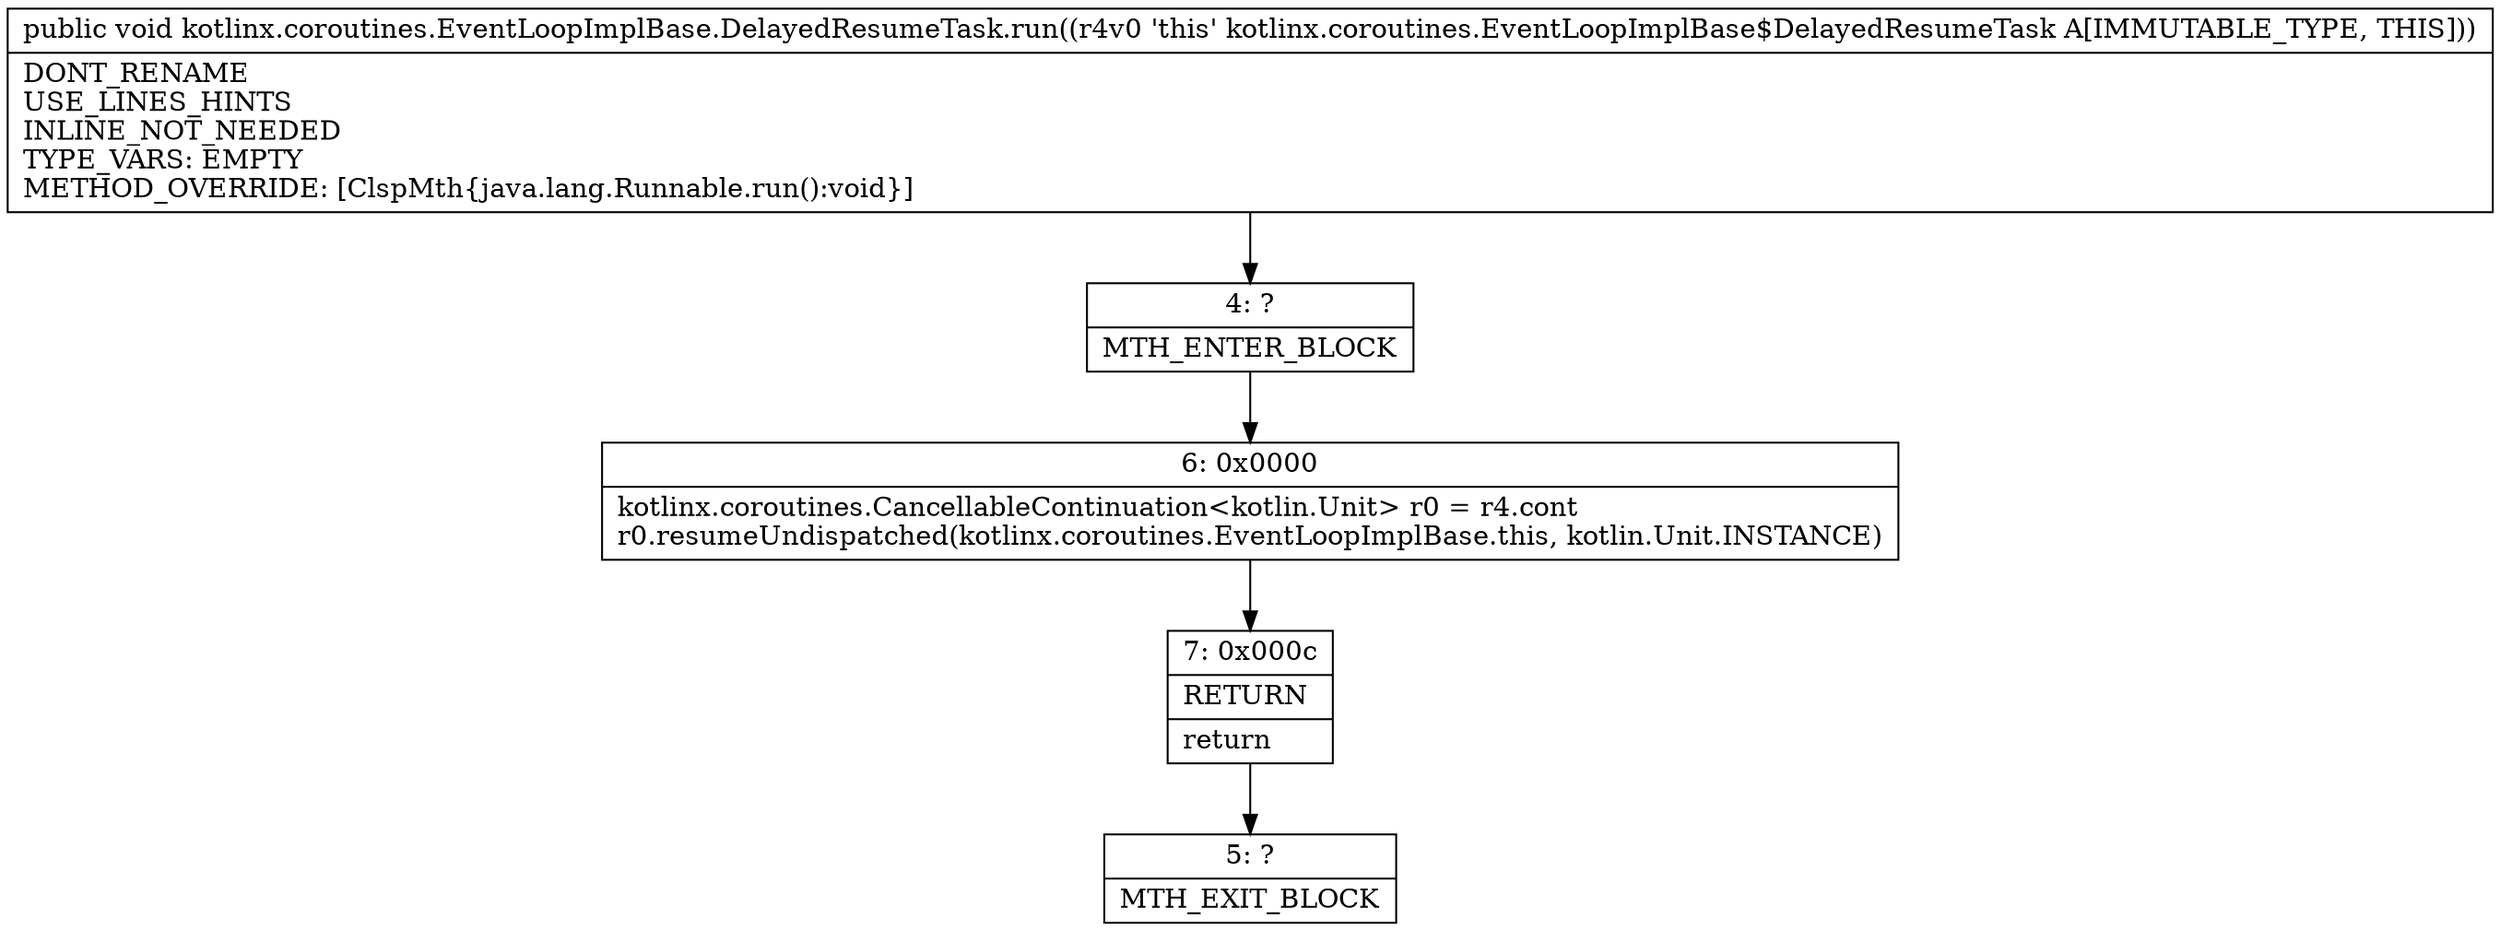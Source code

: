 digraph "CFG forkotlinx.coroutines.EventLoopImplBase.DelayedResumeTask.run()V" {
Node_4 [shape=record,label="{4\:\ ?|MTH_ENTER_BLOCK\l}"];
Node_6 [shape=record,label="{6\:\ 0x0000|kotlinx.coroutines.CancellableContinuation\<kotlin.Unit\> r0 = r4.cont\lr0.resumeUndispatched(kotlinx.coroutines.EventLoopImplBase.this, kotlin.Unit.INSTANCE)\l}"];
Node_7 [shape=record,label="{7\:\ 0x000c|RETURN\l|return\l}"];
Node_5 [shape=record,label="{5\:\ ?|MTH_EXIT_BLOCK\l}"];
MethodNode[shape=record,label="{public void kotlinx.coroutines.EventLoopImplBase.DelayedResumeTask.run((r4v0 'this' kotlinx.coroutines.EventLoopImplBase$DelayedResumeTask A[IMMUTABLE_TYPE, THIS]))  | DONT_RENAME\lUSE_LINES_HINTS\lINLINE_NOT_NEEDED\lTYPE_VARS: EMPTY\lMETHOD_OVERRIDE: [ClspMth\{java.lang.Runnable.run():void\}]\l}"];
MethodNode -> Node_4;Node_4 -> Node_6;
Node_6 -> Node_7;
Node_7 -> Node_5;
}

